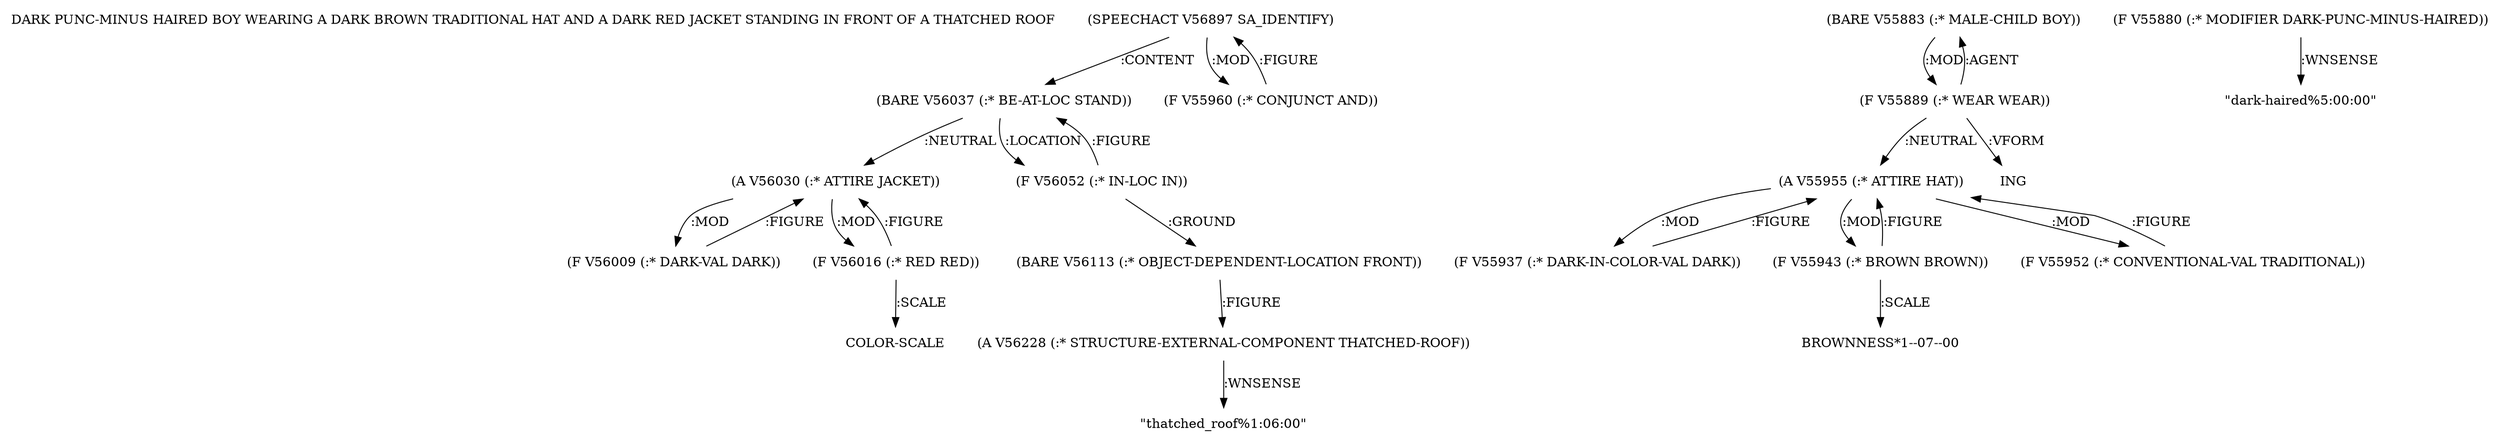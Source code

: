 digraph Terms {
  node [shape=none]
  "DARK PUNC-MINUS HAIRED BOY WEARING A DARK BROWN TRADITIONAL HAT AND A DARK RED JACKET STANDING IN FRONT OF A THATCHED ROOF"
  "V56897" [label="(SPEECHACT V56897 SA_IDENTIFY)"]
  "V56897" -> "V56037" [label=":CONTENT"]
  "V56897" -> "V55960" [label=":MOD"]
  "V55960" [label="(F V55960 (:* CONJUNCT AND))"]
  "V55960" -> "V56897" [label=":FIGURE"]
  "V56037" [label="(BARE V56037 (:* BE-AT-LOC STAND))"]
  "V56037" -> "V56030" [label=":NEUTRAL"]
  "V56037" -> "V56052" [label=":LOCATION"]
  "V56030" [label="(A V56030 (:* ATTIRE JACKET))"]
  "V56030" -> "V56009" [label=":MOD"]
  "V56030" -> "V56016" [label=":MOD"]
  "V56009" [label="(F V56009 (:* DARK-VAL DARK))"]
  "V56009" -> "V56030" [label=":FIGURE"]
  "V56016" [label="(F V56016 (:* RED RED))"]
  "V56016" -> "V56030" [label=":FIGURE"]
  "V56016" -> "NT63956" [label=":SCALE"]
  "NT63956" [label="COLOR-SCALE"]
  "V56052" [label="(F V56052 (:* IN-LOC IN))"]
  "V56052" -> "V56113" [label=":GROUND"]
  "V56052" -> "V56037" [label=":FIGURE"]
  "V56113" [label="(BARE V56113 (:* OBJECT-DEPENDENT-LOCATION FRONT))"]
  "V56113" -> "V56228" [label=":FIGURE"]
  "V56228" [label="(A V56228 (:* STRUCTURE-EXTERNAL-COMPONENT THATCHED-ROOF))"]
  "V56228" -> "NT63957" [label=":WNSENSE"]
  "NT63957" [label="\"thatched_roof%1:06:00\""]
  "V55883" [label="(BARE V55883 (:* MALE-CHILD BOY))"]
  "V55883" -> "V55889" [label=":MOD"]
  "V55889" [label="(F V55889 (:* WEAR WEAR))"]
  "V55889" -> "V55883" [label=":AGENT"]
  "V55889" -> "V55955" [label=":NEUTRAL"]
  "V55889" -> "NT63958" [label=":VFORM"]
  "NT63958" [label="ING"]
  "V55955" [label="(A V55955 (:* ATTIRE HAT))"]
  "V55955" -> "V55937" [label=":MOD"]
  "V55955" -> "V55943" [label=":MOD"]
  "V55955" -> "V55952" [label=":MOD"]
  "V55937" [label="(F V55937 (:* DARK-IN-COLOR-VAL DARK))"]
  "V55937" -> "V55955" [label=":FIGURE"]
  "V55943" [label="(F V55943 (:* BROWN BROWN))"]
  "V55943" -> "V55955" [label=":FIGURE"]
  "V55943" -> "NT63959" [label=":SCALE"]
  "NT63959" [label="BROWNNESS*1--07--00"]
  "V55952" [label="(F V55952 (:* CONVENTIONAL-VAL TRADITIONAL))"]
  "V55952" -> "V55955" [label=":FIGURE"]
  "V55880" [label="(F V55880 (:* MODIFIER DARK-PUNC-MINUS-HAIRED))"]
  "V55880" -> "NT63960" [label=":WNSENSE"]
  "NT63960" [label="\"dark-haired%5:00:00\""]
}
